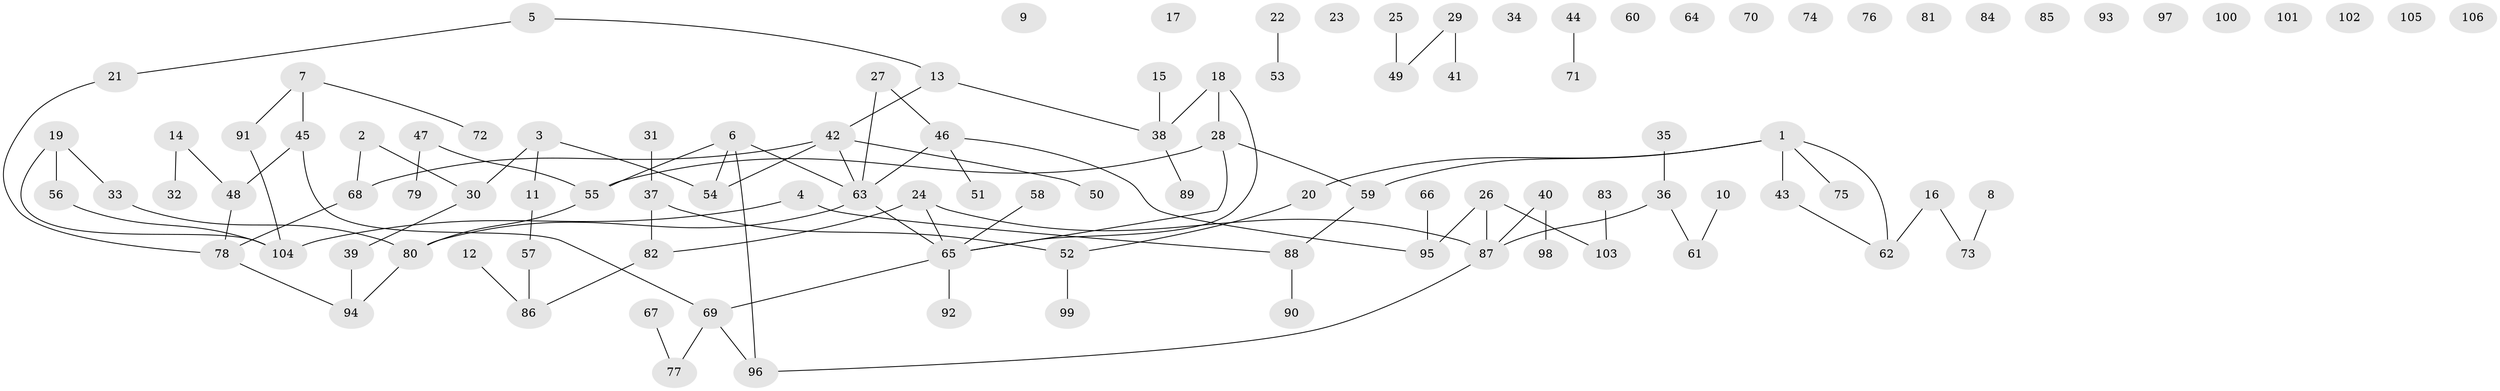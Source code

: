 // Generated by graph-tools (version 1.1) at 2025/13/03/09/25 04:13:07]
// undirected, 106 vertices, 103 edges
graph export_dot {
graph [start="1"]
  node [color=gray90,style=filled];
  1;
  2;
  3;
  4;
  5;
  6;
  7;
  8;
  9;
  10;
  11;
  12;
  13;
  14;
  15;
  16;
  17;
  18;
  19;
  20;
  21;
  22;
  23;
  24;
  25;
  26;
  27;
  28;
  29;
  30;
  31;
  32;
  33;
  34;
  35;
  36;
  37;
  38;
  39;
  40;
  41;
  42;
  43;
  44;
  45;
  46;
  47;
  48;
  49;
  50;
  51;
  52;
  53;
  54;
  55;
  56;
  57;
  58;
  59;
  60;
  61;
  62;
  63;
  64;
  65;
  66;
  67;
  68;
  69;
  70;
  71;
  72;
  73;
  74;
  75;
  76;
  77;
  78;
  79;
  80;
  81;
  82;
  83;
  84;
  85;
  86;
  87;
  88;
  89;
  90;
  91;
  92;
  93;
  94;
  95;
  96;
  97;
  98;
  99;
  100;
  101;
  102;
  103;
  104;
  105;
  106;
  1 -- 20;
  1 -- 43;
  1 -- 59;
  1 -- 62;
  1 -- 75;
  2 -- 30;
  2 -- 68;
  3 -- 11;
  3 -- 30;
  3 -- 54;
  4 -- 88;
  4 -- 104;
  5 -- 13;
  5 -- 21;
  6 -- 54;
  6 -- 55;
  6 -- 63;
  6 -- 96;
  7 -- 45;
  7 -- 72;
  7 -- 91;
  8 -- 73;
  10 -- 61;
  11 -- 57;
  12 -- 86;
  13 -- 38;
  13 -- 42;
  14 -- 32;
  14 -- 48;
  15 -- 38;
  16 -- 62;
  16 -- 73;
  18 -- 28;
  18 -- 38;
  18 -- 65;
  19 -- 33;
  19 -- 56;
  19 -- 104;
  20 -- 52;
  21 -- 78;
  22 -- 53;
  24 -- 65;
  24 -- 82;
  24 -- 87;
  25 -- 49;
  26 -- 87;
  26 -- 95;
  26 -- 103;
  27 -- 46;
  27 -- 63;
  28 -- 55;
  28 -- 59;
  28 -- 65;
  29 -- 41;
  29 -- 49;
  30 -- 39;
  31 -- 37;
  33 -- 80;
  35 -- 36;
  36 -- 61;
  36 -- 87;
  37 -- 52;
  37 -- 82;
  38 -- 89;
  39 -- 94;
  40 -- 87;
  40 -- 98;
  42 -- 50;
  42 -- 54;
  42 -- 63;
  42 -- 68;
  43 -- 62;
  44 -- 71;
  45 -- 48;
  45 -- 69;
  46 -- 51;
  46 -- 63;
  46 -- 95;
  47 -- 55;
  47 -- 79;
  48 -- 78;
  52 -- 99;
  55 -- 80;
  56 -- 104;
  57 -- 86;
  58 -- 65;
  59 -- 88;
  63 -- 65;
  63 -- 80;
  65 -- 69;
  65 -- 92;
  66 -- 95;
  67 -- 77;
  68 -- 78;
  69 -- 77;
  69 -- 96;
  78 -- 94;
  80 -- 94;
  82 -- 86;
  83 -- 103;
  87 -- 96;
  88 -- 90;
  91 -- 104;
}
